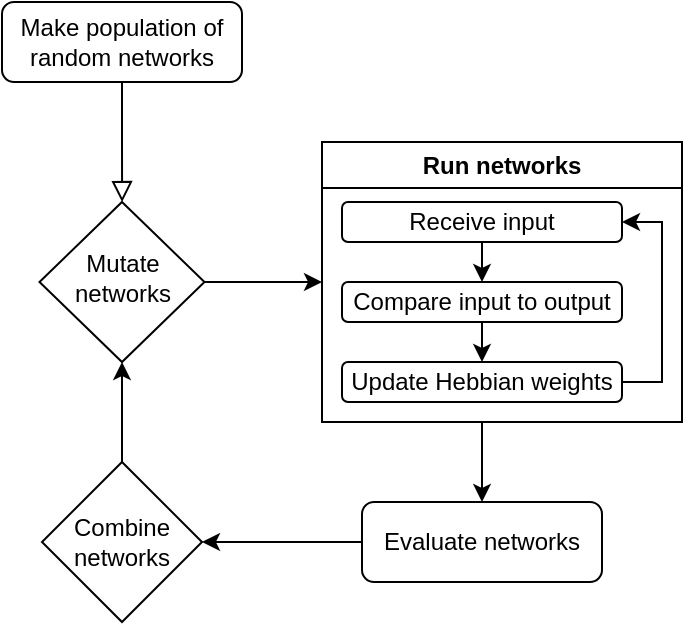 <mxfile version="22.0.3" type="device">
  <diagram id="C5RBs43oDa-KdzZeNtuy" name="Page-1">
    <mxGraphModel dx="956" dy="500" grid="1" gridSize="10" guides="1" tooltips="1" connect="1" arrows="1" fold="1" page="1" pageScale="1" pageWidth="827" pageHeight="1169" math="0" shadow="0">
      <root>
        <mxCell id="WIyWlLk6GJQsqaUBKTNV-0" />
        <mxCell id="WIyWlLk6GJQsqaUBKTNV-1" parent="WIyWlLk6GJQsqaUBKTNV-0" />
        <mxCell id="WIyWlLk6GJQsqaUBKTNV-2" value="" style="rounded=0;html=1;jettySize=auto;orthogonalLoop=1;fontSize=11;endArrow=block;endFill=0;endSize=8;strokeWidth=1;shadow=0;labelBackgroundColor=none;edgeStyle=orthogonalEdgeStyle;" parent="WIyWlLk6GJQsqaUBKTNV-1" source="WIyWlLk6GJQsqaUBKTNV-3" target="WIyWlLk6GJQsqaUBKTNV-6" edge="1">
          <mxGeometry relative="1" as="geometry" />
        </mxCell>
        <mxCell id="WIyWlLk6GJQsqaUBKTNV-3" value="Make population of random networks" style="rounded=1;whiteSpace=wrap;html=1;fontSize=12;glass=0;strokeWidth=1;shadow=0;" parent="WIyWlLk6GJQsqaUBKTNV-1" vertex="1">
          <mxGeometry x="160" y="60" width="120" height="40" as="geometry" />
        </mxCell>
        <mxCell id="S62ZLRvNcEp951vOG-M0-1" style="edgeStyle=orthogonalEdgeStyle;rounded=0;orthogonalLoop=1;jettySize=auto;html=1;exitX=1;exitY=0.5;exitDx=0;exitDy=0;entryX=0;entryY=0.5;entryDx=0;entryDy=0;" edge="1" parent="WIyWlLk6GJQsqaUBKTNV-1" source="WIyWlLk6GJQsqaUBKTNV-6" target="S62ZLRvNcEp951vOG-M0-13">
          <mxGeometry relative="1" as="geometry">
            <mxPoint x="320" y="200" as="targetPoint" />
          </mxGeometry>
        </mxCell>
        <mxCell id="WIyWlLk6GJQsqaUBKTNV-6" value="Mutate &lt;br&gt;networks" style="rhombus;whiteSpace=wrap;html=1;shadow=0;fontFamily=Helvetica;fontSize=12;align=center;strokeWidth=1;spacing=6;spacingTop=-4;" parent="WIyWlLk6GJQsqaUBKTNV-1" vertex="1">
          <mxGeometry x="178.75" y="160" width="82.5" height="80" as="geometry" />
        </mxCell>
        <mxCell id="S62ZLRvNcEp951vOG-M0-7" style="edgeStyle=orthogonalEdgeStyle;rounded=0;orthogonalLoop=1;jettySize=auto;html=1;exitX=0.5;exitY=0;exitDx=0;exitDy=0;entryX=0.5;entryY=1;entryDx=0;entryDy=0;" edge="1" parent="WIyWlLk6GJQsqaUBKTNV-1" source="S62ZLRvNcEp951vOG-M0-0" target="WIyWlLk6GJQsqaUBKTNV-6">
          <mxGeometry relative="1" as="geometry" />
        </mxCell>
        <mxCell id="S62ZLRvNcEp951vOG-M0-0" value="Combine networks" style="rhombus;whiteSpace=wrap;html=1;" vertex="1" parent="WIyWlLk6GJQsqaUBKTNV-1">
          <mxGeometry x="180" y="290" width="80" height="80" as="geometry" />
        </mxCell>
        <mxCell id="S62ZLRvNcEp951vOG-M0-5" style="edgeStyle=orthogonalEdgeStyle;rounded=0;orthogonalLoop=1;jettySize=auto;html=1;exitX=0;exitY=0.5;exitDx=0;exitDy=0;entryX=1;entryY=0.5;entryDx=0;entryDy=0;" edge="1" parent="WIyWlLk6GJQsqaUBKTNV-1" source="S62ZLRvNcEp951vOG-M0-4" target="S62ZLRvNcEp951vOG-M0-0">
          <mxGeometry relative="1" as="geometry" />
        </mxCell>
        <mxCell id="S62ZLRvNcEp951vOG-M0-4" value="Evaluate networks" style="rounded=1;whiteSpace=wrap;html=1;" vertex="1" parent="WIyWlLk6GJQsqaUBKTNV-1">
          <mxGeometry x="340" y="310" width="120" height="40" as="geometry" />
        </mxCell>
        <mxCell id="S62ZLRvNcEp951vOG-M0-21" style="edgeStyle=orthogonalEdgeStyle;rounded=0;orthogonalLoop=1;jettySize=auto;html=1;entryX=0.5;entryY=0;entryDx=0;entryDy=0;" edge="1" parent="WIyWlLk6GJQsqaUBKTNV-1" target="S62ZLRvNcEp951vOG-M0-4">
          <mxGeometry relative="1" as="geometry">
            <mxPoint x="400" y="270" as="sourcePoint" />
            <Array as="points">
              <mxPoint x="400" y="310" />
              <mxPoint x="400" y="310" />
            </Array>
          </mxGeometry>
        </mxCell>
        <mxCell id="S62ZLRvNcEp951vOG-M0-13" value="Run networks" style="swimlane;whiteSpace=wrap;html=1;" vertex="1" parent="WIyWlLk6GJQsqaUBKTNV-1">
          <mxGeometry x="320" y="130" width="180" height="140" as="geometry" />
        </mxCell>
        <mxCell id="S62ZLRvNcEp951vOG-M0-16" style="edgeStyle=orthogonalEdgeStyle;rounded=0;orthogonalLoop=1;jettySize=auto;html=1;exitX=0.5;exitY=1;exitDx=0;exitDy=0;entryX=0.5;entryY=0;entryDx=0;entryDy=0;" edge="1" parent="S62ZLRvNcEp951vOG-M0-13" source="S62ZLRvNcEp951vOG-M0-14" target="S62ZLRvNcEp951vOG-M0-15">
          <mxGeometry relative="1" as="geometry" />
        </mxCell>
        <mxCell id="S62ZLRvNcEp951vOG-M0-14" value="Compare input to output" style="rounded=1;whiteSpace=wrap;html=1;" vertex="1" parent="S62ZLRvNcEp951vOG-M0-13">
          <mxGeometry x="10" y="70" width="140" height="20" as="geometry" />
        </mxCell>
        <mxCell id="S62ZLRvNcEp951vOG-M0-19" style="edgeStyle=orthogonalEdgeStyle;rounded=0;orthogonalLoop=1;jettySize=auto;html=1;exitX=1;exitY=0.5;exitDx=0;exitDy=0;entryX=1;entryY=0.5;entryDx=0;entryDy=0;" edge="1" parent="S62ZLRvNcEp951vOG-M0-13" source="S62ZLRvNcEp951vOG-M0-15" target="S62ZLRvNcEp951vOG-M0-17">
          <mxGeometry relative="1" as="geometry" />
        </mxCell>
        <mxCell id="S62ZLRvNcEp951vOG-M0-15" value="Update Hebbian weights" style="rounded=1;whiteSpace=wrap;html=1;" vertex="1" parent="S62ZLRvNcEp951vOG-M0-13">
          <mxGeometry x="10" y="110" width="140" height="20" as="geometry" />
        </mxCell>
        <mxCell id="S62ZLRvNcEp951vOG-M0-18" style="edgeStyle=orthogonalEdgeStyle;rounded=0;orthogonalLoop=1;jettySize=auto;html=1;exitX=0.5;exitY=1;exitDx=0;exitDy=0;entryX=0.5;entryY=0;entryDx=0;entryDy=0;" edge="1" parent="S62ZLRvNcEp951vOG-M0-13" source="S62ZLRvNcEp951vOG-M0-17" target="S62ZLRvNcEp951vOG-M0-14">
          <mxGeometry relative="1" as="geometry" />
        </mxCell>
        <mxCell id="S62ZLRvNcEp951vOG-M0-17" value="Receive input" style="rounded=1;whiteSpace=wrap;html=1;" vertex="1" parent="S62ZLRvNcEp951vOG-M0-13">
          <mxGeometry x="10" y="30" width="140" height="20" as="geometry" />
        </mxCell>
      </root>
    </mxGraphModel>
  </diagram>
</mxfile>

